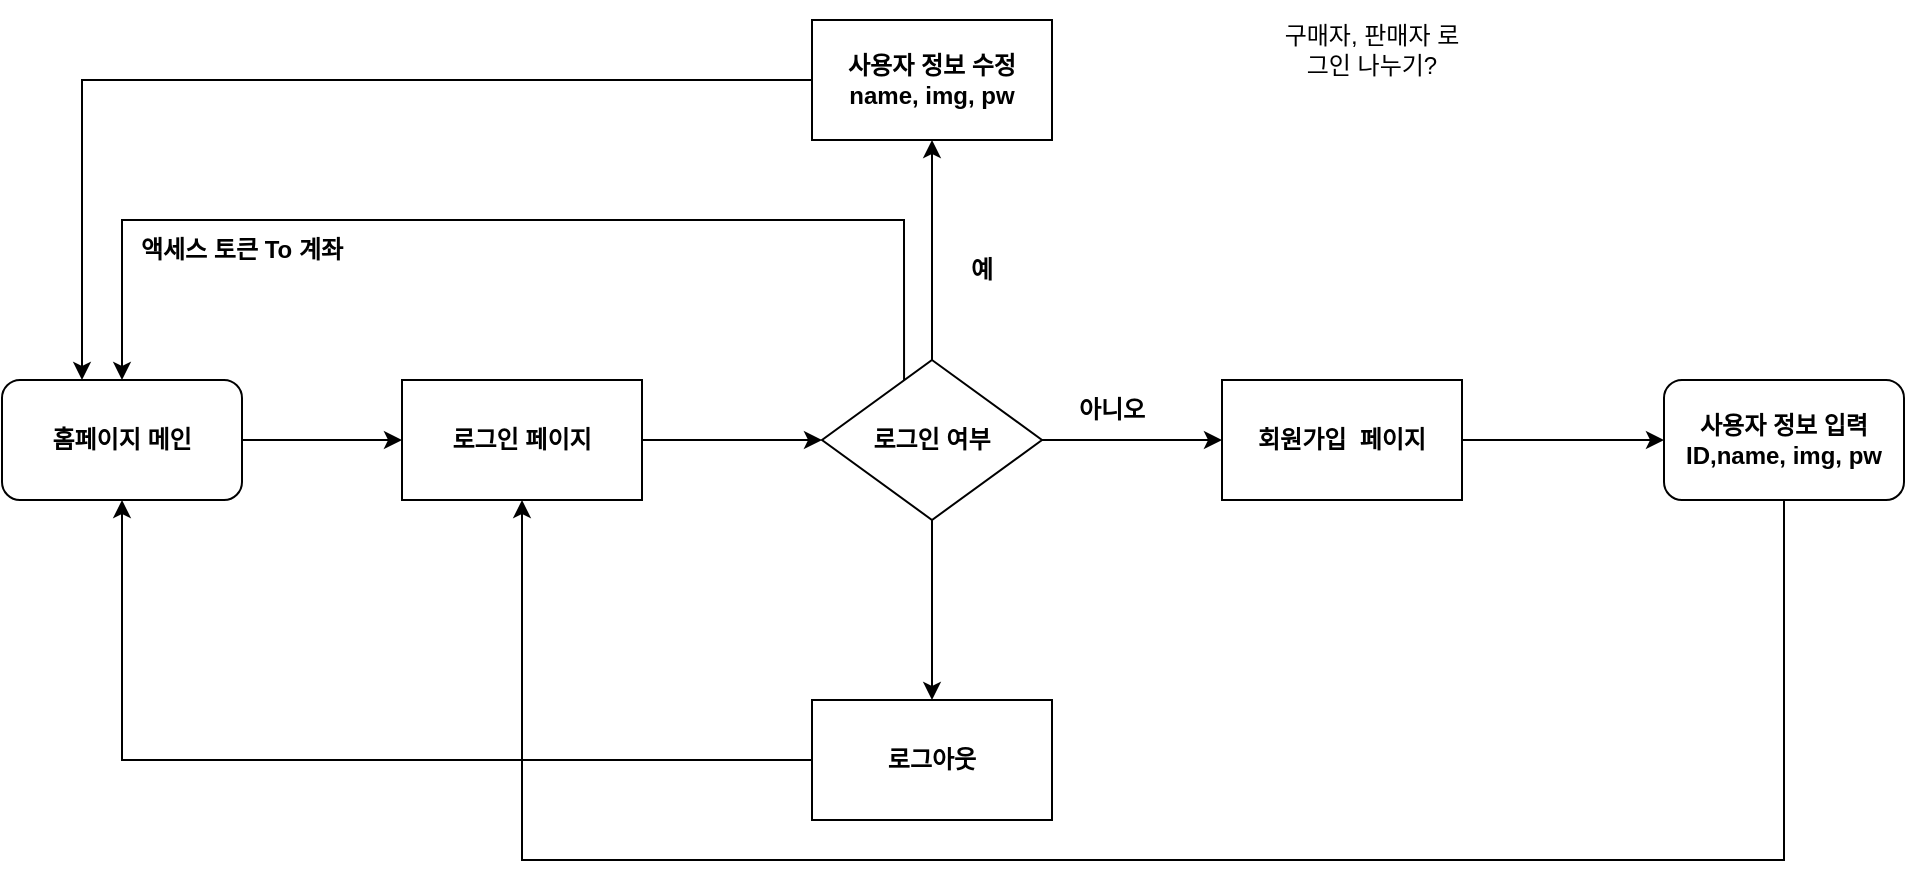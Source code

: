 <mxfile version="20.0.1" type="github">
  <diagram id="JoL6-O2HPj99Ko6TDQJc" name="Page-1">
    <mxGraphModel dx="1422" dy="762" grid="1" gridSize="10" guides="1" tooltips="1" connect="1" arrows="1" fold="1" page="1" pageScale="1" pageWidth="827" pageHeight="1169" math="0" shadow="0">
      <root>
        <mxCell id="0" />
        <mxCell id="1" parent="0" />
        <mxCell id="pQg9GXolO8h7Z-vVhByZ-6" value="" style="edgeStyle=orthogonalEdgeStyle;rounded=0;orthogonalLoop=1;jettySize=auto;html=1;" parent="1" source="pQg9GXolO8h7Z-vVhByZ-1" edge="1">
          <mxGeometry relative="1" as="geometry">
            <mxPoint x="550" y="390" as="targetPoint" />
          </mxGeometry>
        </mxCell>
        <mxCell id="pQg9GXolO8h7Z-vVhByZ-1" value="&lt;b&gt;홈페이지 메인&lt;/b&gt;" style="rounded=1;whiteSpace=wrap;html=1;" parent="1" vertex="1">
          <mxGeometry x="350" y="360" width="120" height="60" as="geometry" />
        </mxCell>
        <mxCell id="iUMKB0fNF-S4xEo6fYQV-6" value="" style="edgeStyle=orthogonalEdgeStyle;rounded=0;orthogonalLoop=1;jettySize=auto;html=1;" parent="1" source="pQg9GXolO8h7Z-vVhByZ-17" target="iUMKB0fNF-S4xEo6fYQV-5" edge="1">
          <mxGeometry relative="1" as="geometry" />
        </mxCell>
        <mxCell id="pQg9GXolO8h7Z-vVhByZ-17" value="&lt;b&gt;회원가입&amp;nbsp; 페이지&lt;/b&gt;" style="whiteSpace=wrap;html=1;rounded=0;gradientColor=none;" parent="1" vertex="1">
          <mxGeometry x="960" y="360" width="120" height="60" as="geometry" />
        </mxCell>
        <mxCell id="pQg9GXolO8h7Z-vVhByZ-19" value="&lt;b&gt;아니오&lt;/b&gt;" style="text;html=1;strokeColor=none;fillColor=none;align=center;verticalAlign=middle;whiteSpace=wrap;rounded=0;glass=0;" parent="1" vertex="1">
          <mxGeometry x="875" y="360" width="60" height="30" as="geometry" />
        </mxCell>
        <mxCell id="pQg9GXolO8h7Z-vVhByZ-33" value="" style="edgeStyle=orthogonalEdgeStyle;rounded=0;orthogonalLoop=1;jettySize=auto;html=1;" parent="1" source="pQg9GXolO8h7Z-vVhByZ-29" target="pQg9GXolO8h7Z-vVhByZ-30" edge="1">
          <mxGeometry relative="1" as="geometry" />
        </mxCell>
        <mxCell id="pQg9GXolO8h7Z-vVhByZ-29" value="&lt;b&gt;로그인 페이지&lt;/b&gt;" style="whiteSpace=wrap;html=1;rounded=0;" parent="1" vertex="1">
          <mxGeometry x="550" y="360" width="120" height="60" as="geometry" />
        </mxCell>
        <mxCell id="pQg9GXolO8h7Z-vVhByZ-35" value="" style="edgeStyle=orthogonalEdgeStyle;rounded=0;orthogonalLoop=1;jettySize=auto;html=1;" parent="1" source="pQg9GXolO8h7Z-vVhByZ-30" target="pQg9GXolO8h7Z-vVhByZ-17" edge="1">
          <mxGeometry relative="1" as="geometry" />
        </mxCell>
        <mxCell id="XPxMXS4-UOADOjkUwjed-2" value="" style="edgeStyle=orthogonalEdgeStyle;rounded=0;orthogonalLoop=1;jettySize=auto;html=1;" parent="1" source="pQg9GXolO8h7Z-vVhByZ-30" target="iUMKB0fNF-S4xEo6fYQV-1" edge="1">
          <mxGeometry relative="1" as="geometry" />
        </mxCell>
        <mxCell id="XPxMXS4-UOADOjkUwjed-9" value="" style="edgeStyle=orthogonalEdgeStyle;rounded=0;orthogonalLoop=1;jettySize=auto;html=1;" parent="1" source="pQg9GXolO8h7Z-vVhByZ-30" target="XPxMXS4-UOADOjkUwjed-8" edge="1">
          <mxGeometry relative="1" as="geometry" />
        </mxCell>
        <mxCell id="pQg9GXolO8h7Z-vVhByZ-30" value="&lt;b&gt;로그인 여부&lt;/b&gt;" style="rhombus;whiteSpace=wrap;html=1;rounded=0;" parent="1" vertex="1">
          <mxGeometry x="760" y="350" width="110" height="80" as="geometry" />
        </mxCell>
        <mxCell id="pQg9GXolO8h7Z-vVhByZ-36" value="&lt;b&gt;예&lt;/b&gt;" style="text;html=1;strokeColor=none;fillColor=none;align=center;verticalAlign=middle;whiteSpace=wrap;rounded=0;glass=0;" parent="1" vertex="1">
          <mxGeometry x="810" y="290" width="60" height="30" as="geometry" />
        </mxCell>
        <mxCell id="iUMKB0fNF-S4xEo6fYQV-1" value="&lt;b&gt;사용자 정보 수정&lt;br&gt;name, img, pw&lt;/b&gt;" style="whiteSpace=wrap;html=1;rounded=0;" parent="1" vertex="1">
          <mxGeometry x="755" y="180" width="120" height="60" as="geometry" />
        </mxCell>
        <mxCell id="iUMKB0fNF-S4xEo6fYQV-5" value="&lt;b&gt;사용자 정보 입력&lt;br&gt;ID,name, img, pw&lt;/b&gt;" style="whiteSpace=wrap;html=1;rounded=1;gradientColor=none;" parent="1" vertex="1">
          <mxGeometry x="1181" y="360" width="120" height="60" as="geometry" />
        </mxCell>
        <mxCell id="iUMKB0fNF-S4xEo6fYQV-7" value="&lt;b&gt;액세스 토큰 To 계좌&lt;/b&gt;" style="text;html=1;strokeColor=none;fillColor=none;align=center;verticalAlign=middle;whiteSpace=wrap;rounded=0;glass=0;" parent="1" vertex="1">
          <mxGeometry x="410" y="280" width="120" height="30" as="geometry" />
        </mxCell>
        <mxCell id="XPxMXS4-UOADOjkUwjed-3" value="" style="endArrow=classic;html=1;rounded=0;entryX=0.5;entryY=0;entryDx=0;entryDy=0;exitX=0.373;exitY=0.125;exitDx=0;exitDy=0;exitPerimeter=0;" parent="1" source="pQg9GXolO8h7Z-vVhByZ-30" target="pQg9GXolO8h7Z-vVhByZ-1" edge="1">
          <mxGeometry width="50" height="50" relative="1" as="geometry">
            <mxPoint x="788" y="360" as="sourcePoint" />
            <mxPoint x="440" y="240" as="targetPoint" />
            <Array as="points">
              <mxPoint x="801" y="280" />
              <mxPoint x="610" y="280" />
              <mxPoint x="410" y="280" />
            </Array>
          </mxGeometry>
        </mxCell>
        <mxCell id="XPxMXS4-UOADOjkUwjed-5" value="" style="edgeStyle=orthogonalEdgeStyle;rounded=0;orthogonalLoop=1;jettySize=auto;html=1;exitX=0;exitY=0.5;exitDx=0;exitDy=0;" parent="1" source="iUMKB0fNF-S4xEo6fYQV-1" edge="1">
          <mxGeometry relative="1" as="geometry">
            <mxPoint x="559.5" y="309" as="sourcePoint" />
            <mxPoint x="390" y="360" as="targetPoint" />
            <Array as="points">
              <mxPoint x="390" y="210" />
              <mxPoint x="390" y="360" />
            </Array>
          </mxGeometry>
        </mxCell>
        <mxCell id="XPxMXS4-UOADOjkUwjed-8" value="&lt;b&gt;로그아웃&lt;/b&gt;" style="whiteSpace=wrap;html=1;rounded=0;" parent="1" vertex="1">
          <mxGeometry x="755" y="520" width="120" height="60" as="geometry" />
        </mxCell>
        <mxCell id="XPxMXS4-UOADOjkUwjed-10" value="" style="edgeStyle=orthogonalEdgeStyle;rounded=0;orthogonalLoop=1;jettySize=auto;html=1;exitX=0;exitY=0.5;exitDx=0;exitDy=0;entryX=0.5;entryY=1;entryDx=0;entryDy=0;" parent="1" source="XPxMXS4-UOADOjkUwjed-8" target="pQg9GXolO8h7Z-vVhByZ-1" edge="1">
          <mxGeometry relative="1" as="geometry">
            <mxPoint x="755" y="550" as="sourcePoint" />
            <mxPoint x="410" y="700" as="targetPoint" />
            <Array as="points">
              <mxPoint x="410" y="550" />
            </Array>
          </mxGeometry>
        </mxCell>
        <mxCell id="XPxMXS4-UOADOjkUwjed-11" value="" style="edgeStyle=orthogonalEdgeStyle;rounded=0;orthogonalLoop=1;jettySize=auto;html=1;entryX=0.5;entryY=1;entryDx=0;entryDy=0;exitX=0.5;exitY=1;exitDx=0;exitDy=0;" parent="1" source="iUMKB0fNF-S4xEo6fYQV-5" target="pQg9GXolO8h7Z-vVhByZ-29" edge="1">
          <mxGeometry relative="1" as="geometry">
            <mxPoint x="1301" y="585" as="sourcePoint" />
            <mxPoint x="411" y="425" as="targetPoint" />
            <Array as="points">
              <mxPoint x="1241" y="600" />
              <mxPoint x="610" y="600" />
            </Array>
          </mxGeometry>
        </mxCell>
        <mxCell id="6xyIiFjy5iZ-o4_Bcmby-1" value="구매자, 판매자 로그인 나누기?" style="text;html=1;strokeColor=none;fillColor=none;align=center;verticalAlign=middle;whiteSpace=wrap;rounded=0;" vertex="1" parent="1">
          <mxGeometry x="990" y="170" width="90" height="50" as="geometry" />
        </mxCell>
        <mxCell id="6xyIiFjy5iZ-o4_Bcmby-2" style="edgeStyle=orthogonalEdgeStyle;rounded=0;orthogonalLoop=1;jettySize=auto;html=1;exitX=0.5;exitY=1;exitDx=0;exitDy=0;" edge="1" parent="1" source="6xyIiFjy5iZ-o4_Bcmby-1" target="6xyIiFjy5iZ-o4_Bcmby-1">
          <mxGeometry relative="1" as="geometry" />
        </mxCell>
      </root>
    </mxGraphModel>
  </diagram>
</mxfile>
